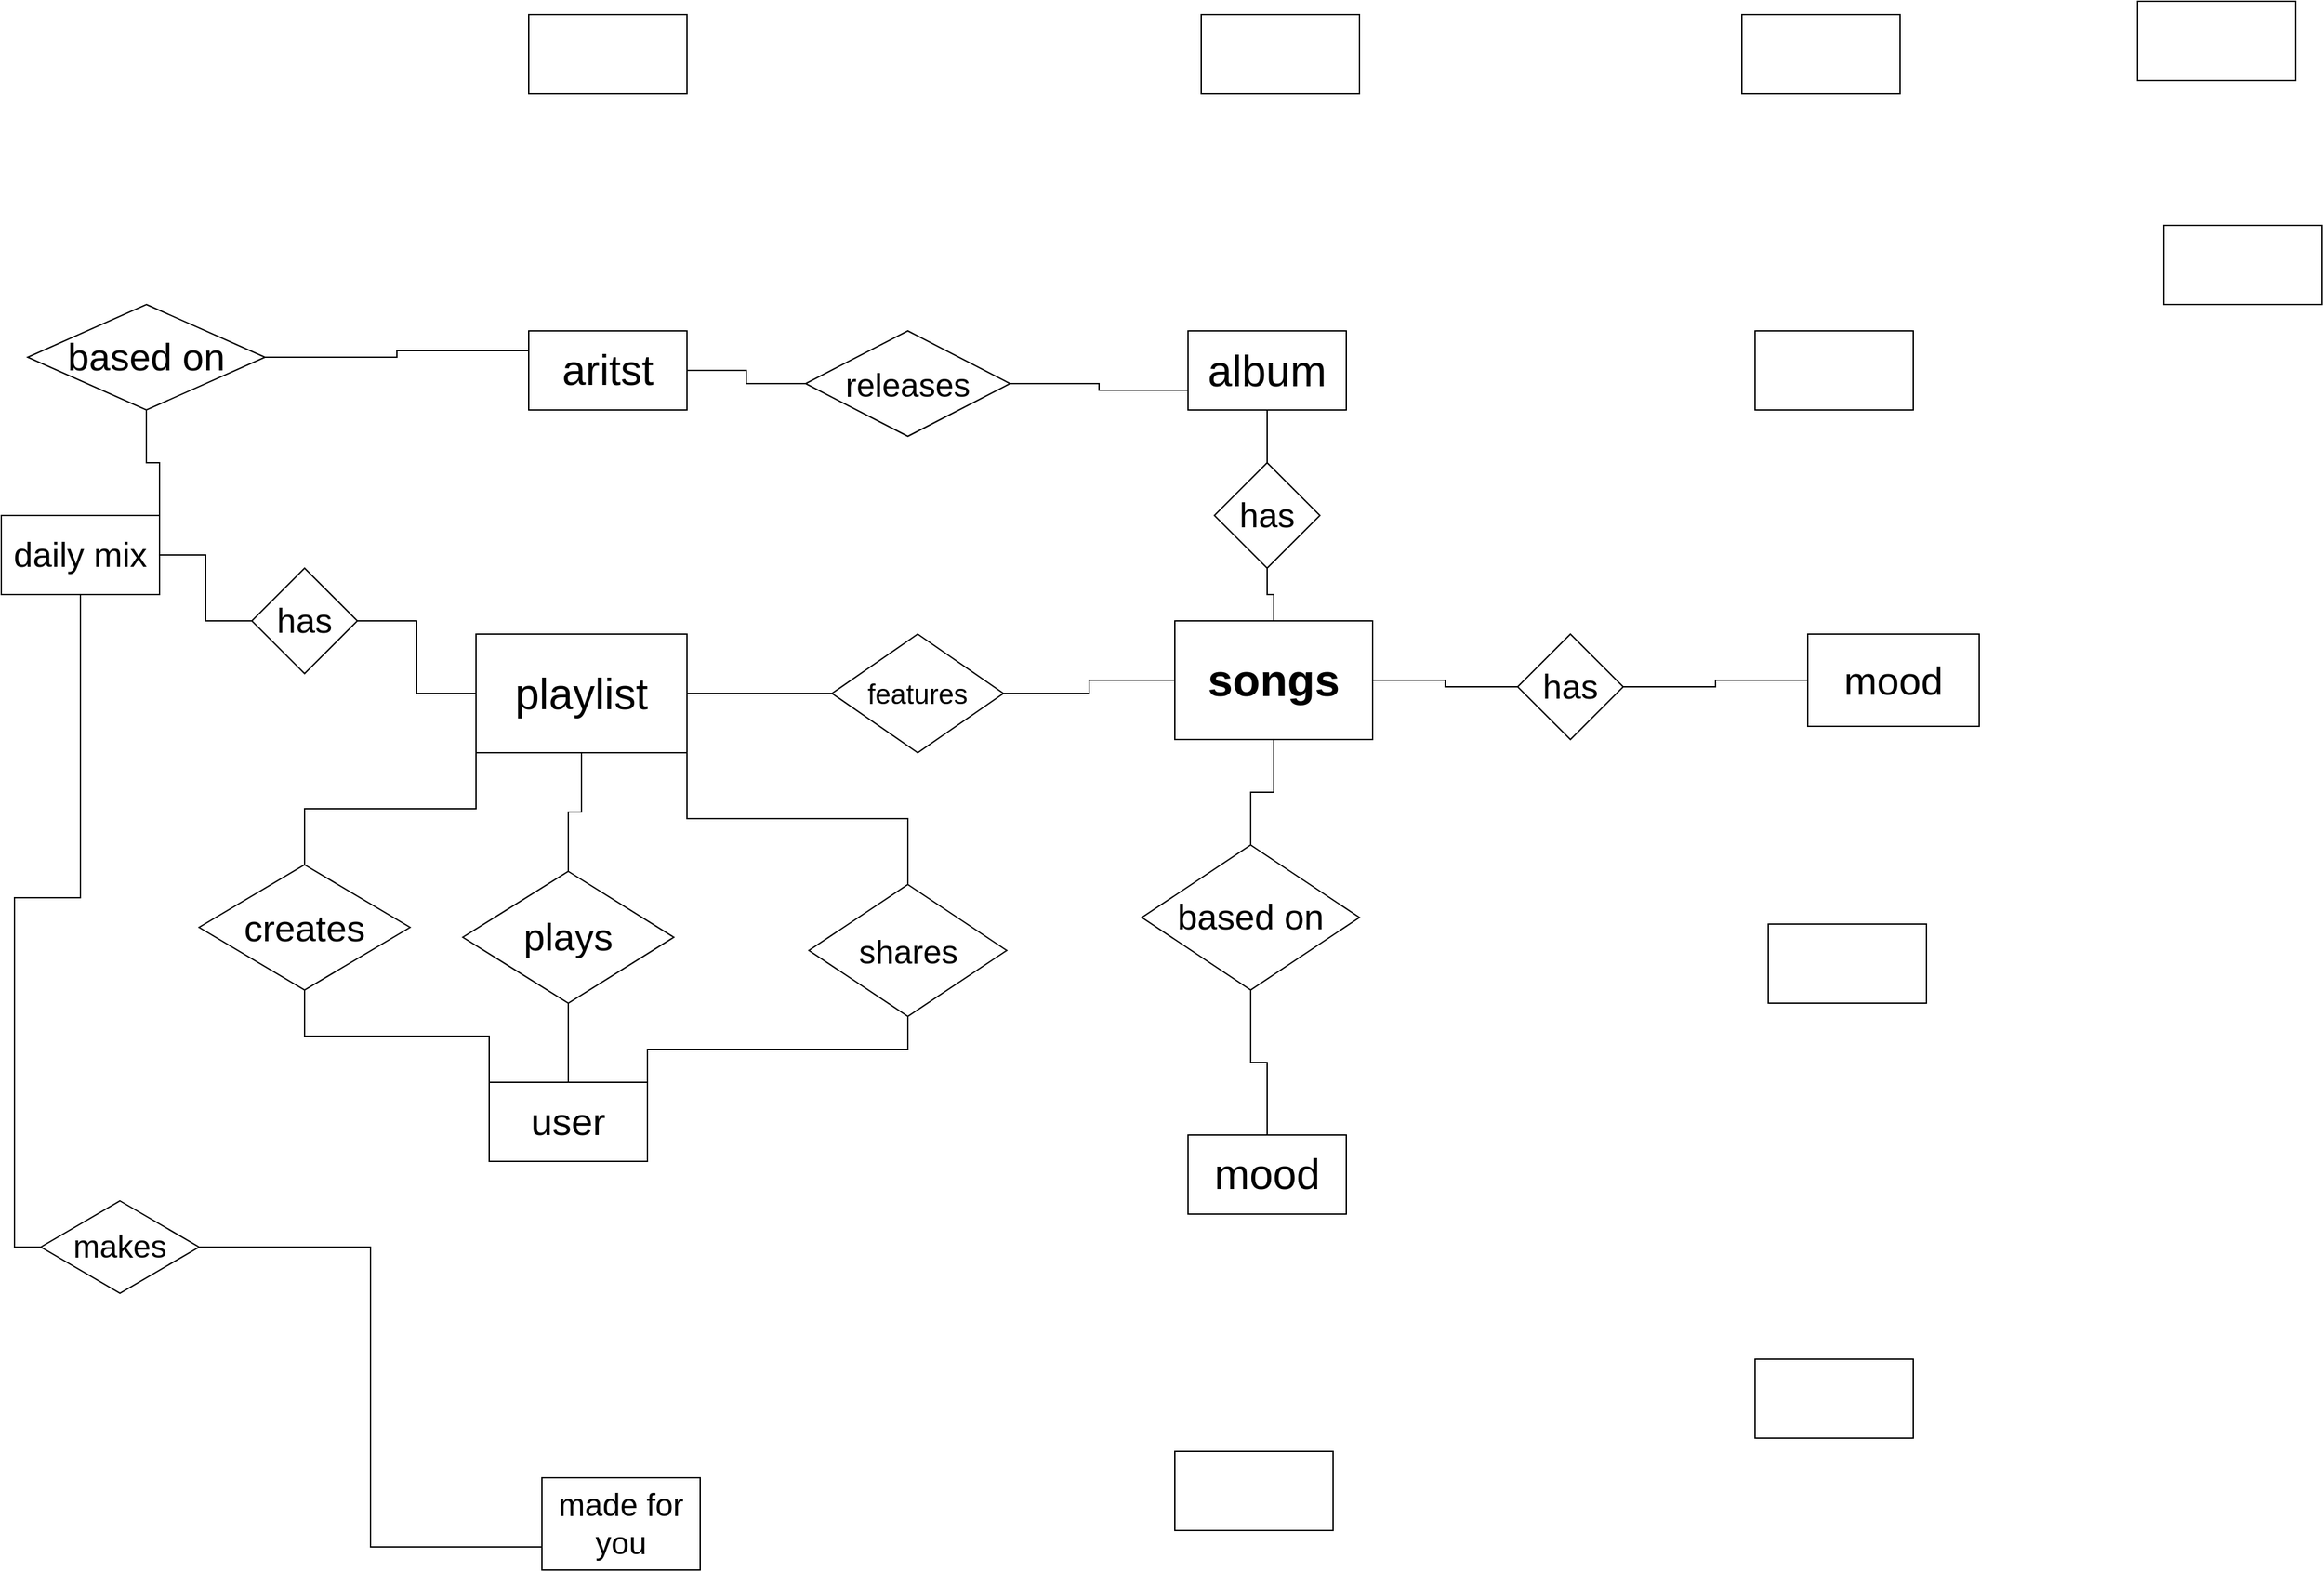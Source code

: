 <mxfile version="13.7.3" type="github">
  <diagram id="R2lEEEUBdFMjLlhIrx00" name="Page-1">
    <mxGraphModel dx="1736" dy="1036" grid="1" gridSize="10" guides="1" tooltips="1" connect="1" arrows="1" fold="1" page="1" pageScale="1" pageWidth="6000" pageHeight="4000" math="0" shadow="0" extFonts="Permanent Marker^https://fonts.googleapis.com/css?family=Permanent+Marker">
      <root>
        <mxCell id="0" />
        <mxCell id="1" parent="0" />
        <mxCell id="SyLdga9zzhKKT4LGNAI1-1" value="" style="rounded=0;whiteSpace=wrap;html=1;" vertex="1" parent="1">
          <mxGeometry x="1760" y="180" width="120" height="60" as="geometry" />
        </mxCell>
        <mxCell id="SyLdga9zzhKKT4LGNAI1-30" style="edgeStyle=orthogonalEdgeStyle;rounded=0;orthogonalLoop=1;jettySize=auto;html=1;exitX=0.5;exitY=1;exitDx=0;exitDy=0;startArrow=none;startFill=0;endArrow=none;endFill=0;" edge="1" parent="1" source="SyLdga9zzhKKT4LGNAI1-2" target="SyLdga9zzhKKT4LGNAI1-29">
          <mxGeometry relative="1" as="geometry" />
        </mxCell>
        <mxCell id="SyLdga9zzhKKT4LGNAI1-2" value="&lt;font style=&quot;font-size: 33px&quot;&gt;album&lt;/font&gt;" style="rounded=0;whiteSpace=wrap;html=1;" vertex="1" parent="1">
          <mxGeometry x="1040" y="430" width="120" height="60" as="geometry" />
        </mxCell>
        <mxCell id="SyLdga9zzhKKT4LGNAI1-42" style="edgeStyle=orthogonalEdgeStyle;rounded=0;orthogonalLoop=1;jettySize=auto;html=1;exitX=1;exitY=0;exitDx=0;exitDy=0;startArrow=none;startFill=0;endArrow=none;endFill=0;" edge="1" parent="1" source="SyLdga9zzhKKT4LGNAI1-3" target="SyLdga9zzhKKT4LGNAI1-41">
          <mxGeometry relative="1" as="geometry" />
        </mxCell>
        <mxCell id="SyLdga9zzhKKT4LGNAI1-45" style="edgeStyle=orthogonalEdgeStyle;rounded=0;orthogonalLoop=1;jettySize=auto;html=1;exitX=0.5;exitY=1;exitDx=0;exitDy=0;entryX=0;entryY=0.5;entryDx=0;entryDy=0;startArrow=none;startFill=0;endArrow=none;endFill=0;" edge="1" parent="1" source="SyLdga9zzhKKT4LGNAI1-3" target="SyLdga9zzhKKT4LGNAI1-44">
          <mxGeometry relative="1" as="geometry" />
        </mxCell>
        <mxCell id="SyLdga9zzhKKT4LGNAI1-3" value="&lt;font style=&quot;font-size: 26px&quot;&gt;daily mix&lt;br&gt;&lt;/font&gt;" style="rounded=0;whiteSpace=wrap;html=1;" vertex="1" parent="1">
          <mxGeometry x="140" y="570" width="120" height="60" as="geometry" />
        </mxCell>
        <mxCell id="SyLdga9zzhKKT4LGNAI1-50" style="edgeStyle=orthogonalEdgeStyle;rounded=0;orthogonalLoop=1;jettySize=auto;html=1;exitX=0.5;exitY=0;exitDx=0;exitDy=0;entryX=0.5;entryY=1;entryDx=0;entryDy=0;startArrow=none;startFill=0;endArrow=none;endFill=0;" edge="1" parent="1" source="SyLdga9zzhKKT4LGNAI1-4" target="SyLdga9zzhKKT4LGNAI1-48">
          <mxGeometry relative="1" as="geometry" />
        </mxCell>
        <mxCell id="SyLdga9zzhKKT4LGNAI1-51" style="edgeStyle=orthogonalEdgeStyle;rounded=0;orthogonalLoop=1;jettySize=auto;html=1;exitX=0;exitY=0;exitDx=0;exitDy=0;entryX=0.5;entryY=1;entryDx=0;entryDy=0;startArrow=none;startFill=0;endArrow=none;endFill=0;" edge="1" parent="1" source="SyLdga9zzhKKT4LGNAI1-4" target="SyLdga9zzhKKT4LGNAI1-47">
          <mxGeometry relative="1" as="geometry" />
        </mxCell>
        <mxCell id="SyLdga9zzhKKT4LGNAI1-52" style="edgeStyle=orthogonalEdgeStyle;rounded=0;orthogonalLoop=1;jettySize=auto;html=1;exitX=1;exitY=0;exitDx=0;exitDy=0;startArrow=none;startFill=0;endArrow=none;endFill=0;" edge="1" parent="1" source="SyLdga9zzhKKT4LGNAI1-4" target="SyLdga9zzhKKT4LGNAI1-49">
          <mxGeometry relative="1" as="geometry" />
        </mxCell>
        <mxCell id="SyLdga9zzhKKT4LGNAI1-4" value="&lt;font style=&quot;font-size: 29px&quot;&gt;user&lt;/font&gt;" style="rounded=0;whiteSpace=wrap;html=1;" vertex="1" parent="1">
          <mxGeometry x="510" y="1000" width="120" height="60" as="geometry" />
        </mxCell>
        <mxCell id="SyLdga9zzhKKT4LGNAI1-5" value="" style="rounded=0;whiteSpace=wrap;html=1;" vertex="1" parent="1">
          <mxGeometry x="1470" y="1210" width="120" height="60" as="geometry" />
        </mxCell>
        <mxCell id="SyLdga9zzhKKT4LGNAI1-6" value="" style="rounded=0;whiteSpace=wrap;html=1;" vertex="1" parent="1">
          <mxGeometry x="1030" y="1280" width="120" height="60" as="geometry" />
        </mxCell>
        <mxCell id="SyLdga9zzhKKT4LGNAI1-7" value="&lt;font style=&quot;font-size: 24px&quot;&gt;made for you&lt;br&gt;&lt;/font&gt;" style="rounded=0;whiteSpace=wrap;html=1;" vertex="1" parent="1">
          <mxGeometry x="550" y="1300" width="120" height="70" as="geometry" />
        </mxCell>
        <mxCell id="SyLdga9zzhKKT4LGNAI1-8" value="" style="rounded=0;whiteSpace=wrap;html=1;" vertex="1" parent="1">
          <mxGeometry x="1480" y="880" width="120" height="60" as="geometry" />
        </mxCell>
        <mxCell id="SyLdga9zzhKKT4LGNAI1-9" value="&lt;font style=&quot;font-size: 32px&quot;&gt;mood&lt;/font&gt;" style="rounded=0;whiteSpace=wrap;html=1;" vertex="1" parent="1">
          <mxGeometry x="1040" y="1040" width="120" height="60" as="geometry" />
        </mxCell>
        <mxCell id="SyLdga9zzhKKT4LGNAI1-20" style="edgeStyle=orthogonalEdgeStyle;rounded=0;orthogonalLoop=1;jettySize=auto;html=1;exitX=1;exitY=0.5;exitDx=0;exitDy=0;entryX=0;entryY=0.5;entryDx=0;entryDy=0;startArrow=none;startFill=0;endArrow=none;endFill=0;" edge="1" parent="1" source="SyLdga9zzhKKT4LGNAI1-10" target="SyLdga9zzhKKT4LGNAI1-19">
          <mxGeometry relative="1" as="geometry" />
        </mxCell>
        <mxCell id="SyLdga9zzhKKT4LGNAI1-23" style="edgeStyle=orthogonalEdgeStyle;rounded=0;orthogonalLoop=1;jettySize=auto;html=1;exitX=0;exitY=0.5;exitDx=0;exitDy=0;entryX=1;entryY=0.5;entryDx=0;entryDy=0;startArrow=none;startFill=0;endArrow=none;endFill=0;" edge="1" parent="1" source="SyLdga9zzhKKT4LGNAI1-10" target="SyLdga9zzhKKT4LGNAI1-22">
          <mxGeometry relative="1" as="geometry" />
        </mxCell>
        <mxCell id="SyLdga9zzhKKT4LGNAI1-34" style="edgeStyle=orthogonalEdgeStyle;rounded=0;orthogonalLoop=1;jettySize=auto;html=1;exitX=0.5;exitY=1;exitDx=0;exitDy=0;entryX=0.5;entryY=0;entryDx=0;entryDy=0;startArrow=none;startFill=0;endArrow=none;endFill=0;" edge="1" parent="1" source="SyLdga9zzhKKT4LGNAI1-10" target="SyLdga9zzhKKT4LGNAI1-32">
          <mxGeometry relative="1" as="geometry" />
        </mxCell>
        <mxCell id="SyLdga9zzhKKT4LGNAI1-10" value="&lt;b&gt;&lt;font style=&quot;font-size: 34px&quot;&gt;songs&lt;/font&gt;&lt;/b&gt;" style="rounded=0;whiteSpace=wrap;html=1;" vertex="1" parent="1">
          <mxGeometry x="1030" y="650" width="150" height="90" as="geometry" />
        </mxCell>
        <mxCell id="SyLdga9zzhKKT4LGNAI1-11" value="&lt;font style=&quot;font-size: 30px&quot;&gt;mood&lt;/font&gt;" style="rounded=0;whiteSpace=wrap;html=1;" vertex="1" parent="1">
          <mxGeometry x="1510" y="660" width="130" height="70" as="geometry" />
        </mxCell>
        <mxCell id="SyLdga9zzhKKT4LGNAI1-39" style="edgeStyle=orthogonalEdgeStyle;rounded=0;orthogonalLoop=1;jettySize=auto;html=1;exitX=0;exitY=0.5;exitDx=0;exitDy=0;startArrow=none;startFill=0;endArrow=none;endFill=0;" edge="1" parent="1" source="SyLdga9zzhKKT4LGNAI1-12" target="SyLdga9zzhKKT4LGNAI1-38">
          <mxGeometry relative="1" as="geometry" />
        </mxCell>
        <mxCell id="SyLdga9zzhKKT4LGNAI1-12" value="&lt;font style=&quot;font-size: 33px&quot;&gt;playlist&lt;/font&gt;" style="rounded=0;whiteSpace=wrap;html=1;" vertex="1" parent="1">
          <mxGeometry x="500" y="660" width="160" height="90" as="geometry" />
        </mxCell>
        <mxCell id="SyLdga9zzhKKT4LGNAI1-13" value="" style="rounded=0;whiteSpace=wrap;html=1;" vertex="1" parent="1">
          <mxGeometry x="1470" y="430" width="120" height="60" as="geometry" />
        </mxCell>
        <mxCell id="SyLdga9zzhKKT4LGNAI1-14" value="" style="rounded=0;whiteSpace=wrap;html=1;" vertex="1" parent="1">
          <mxGeometry x="1780" y="350" width="120" height="60" as="geometry" />
        </mxCell>
        <mxCell id="SyLdga9zzhKKT4LGNAI1-26" style="edgeStyle=orthogonalEdgeStyle;rounded=0;orthogonalLoop=1;jettySize=auto;html=1;exitX=1;exitY=0.5;exitDx=0;exitDy=0;entryX=0;entryY=0.5;entryDx=0;entryDy=0;startArrow=none;startFill=0;endArrow=none;endFill=0;" edge="1" parent="1" source="SyLdga9zzhKKT4LGNAI1-15" target="SyLdga9zzhKKT4LGNAI1-25">
          <mxGeometry relative="1" as="geometry" />
        </mxCell>
        <mxCell id="SyLdga9zzhKKT4LGNAI1-15" value="&lt;font style=&quot;font-size: 32px&quot;&gt;aritst&lt;/font&gt;" style="rounded=0;whiteSpace=wrap;html=1;" vertex="1" parent="1">
          <mxGeometry x="540" y="430" width="120" height="60" as="geometry" />
        </mxCell>
        <mxCell id="SyLdga9zzhKKT4LGNAI1-16" value="" style="rounded=0;whiteSpace=wrap;html=1;" vertex="1" parent="1">
          <mxGeometry x="1460" y="190" width="120" height="60" as="geometry" />
        </mxCell>
        <mxCell id="SyLdga9zzhKKT4LGNAI1-17" value="" style="rounded=0;whiteSpace=wrap;html=1;" vertex="1" parent="1">
          <mxGeometry x="1050" y="190" width="120" height="60" as="geometry" />
        </mxCell>
        <mxCell id="SyLdga9zzhKKT4LGNAI1-18" value="" style="rounded=0;whiteSpace=wrap;html=1;" vertex="1" parent="1">
          <mxGeometry x="540" y="190" width="120" height="60" as="geometry" />
        </mxCell>
        <mxCell id="SyLdga9zzhKKT4LGNAI1-21" style="edgeStyle=orthogonalEdgeStyle;rounded=0;orthogonalLoop=1;jettySize=auto;html=1;exitX=1;exitY=0.5;exitDx=0;exitDy=0;startArrow=none;startFill=0;endArrow=none;endFill=0;" edge="1" parent="1" source="SyLdga9zzhKKT4LGNAI1-19" target="SyLdga9zzhKKT4LGNAI1-11">
          <mxGeometry relative="1" as="geometry" />
        </mxCell>
        <mxCell id="SyLdga9zzhKKT4LGNAI1-19" value="&lt;font style=&quot;font-size: 26px&quot;&gt;has&lt;/font&gt;" style="rhombus;whiteSpace=wrap;html=1;" vertex="1" parent="1">
          <mxGeometry x="1290" y="660" width="80" height="80" as="geometry" />
        </mxCell>
        <mxCell id="SyLdga9zzhKKT4LGNAI1-24" style="edgeStyle=orthogonalEdgeStyle;rounded=0;orthogonalLoop=1;jettySize=auto;html=1;exitX=0;exitY=0.5;exitDx=0;exitDy=0;entryX=1;entryY=0.5;entryDx=0;entryDy=0;startArrow=none;startFill=0;endArrow=none;endFill=0;" edge="1" parent="1" source="SyLdga9zzhKKT4LGNAI1-22" target="SyLdga9zzhKKT4LGNAI1-12">
          <mxGeometry relative="1" as="geometry" />
        </mxCell>
        <mxCell id="SyLdga9zzhKKT4LGNAI1-22" value="&lt;font style=&quot;font-size: 21px&quot;&gt;features&lt;/font&gt;" style="rhombus;whiteSpace=wrap;html=1;" vertex="1" parent="1">
          <mxGeometry x="770" y="660" width="130" height="90" as="geometry" />
        </mxCell>
        <mxCell id="SyLdga9zzhKKT4LGNAI1-28" style="edgeStyle=orthogonalEdgeStyle;rounded=0;orthogonalLoop=1;jettySize=auto;html=1;exitX=1;exitY=0.5;exitDx=0;exitDy=0;entryX=0;entryY=0.75;entryDx=0;entryDy=0;startArrow=none;startFill=0;endArrow=none;endFill=0;" edge="1" parent="1" source="SyLdga9zzhKKT4LGNAI1-25" target="SyLdga9zzhKKT4LGNAI1-2">
          <mxGeometry relative="1" as="geometry" />
        </mxCell>
        <mxCell id="SyLdga9zzhKKT4LGNAI1-25" value="&lt;font style=&quot;font-size: 25px&quot;&gt;releases&lt;/font&gt;" style="rhombus;whiteSpace=wrap;html=1;" vertex="1" parent="1">
          <mxGeometry x="750" y="430" width="155" height="80" as="geometry" />
        </mxCell>
        <mxCell id="SyLdga9zzhKKT4LGNAI1-31" style="edgeStyle=orthogonalEdgeStyle;rounded=0;orthogonalLoop=1;jettySize=auto;html=1;exitX=0.5;exitY=1;exitDx=0;exitDy=0;entryX=0.5;entryY=0;entryDx=0;entryDy=0;startArrow=none;startFill=0;endArrow=none;endFill=0;" edge="1" parent="1" source="SyLdga9zzhKKT4LGNAI1-29" target="SyLdga9zzhKKT4LGNAI1-10">
          <mxGeometry relative="1" as="geometry" />
        </mxCell>
        <mxCell id="SyLdga9zzhKKT4LGNAI1-29" value="&lt;font style=&quot;font-size: 26px&quot;&gt;has&lt;/font&gt;" style="rhombus;whiteSpace=wrap;html=1;" vertex="1" parent="1">
          <mxGeometry x="1060" y="530" width="80" height="80" as="geometry" />
        </mxCell>
        <mxCell id="SyLdga9zzhKKT4LGNAI1-35" style="edgeStyle=orthogonalEdgeStyle;rounded=0;orthogonalLoop=1;jettySize=auto;html=1;exitX=0.5;exitY=1;exitDx=0;exitDy=0;startArrow=none;startFill=0;endArrow=none;endFill=0;" edge="1" parent="1" source="SyLdga9zzhKKT4LGNAI1-32" target="SyLdga9zzhKKT4LGNAI1-9">
          <mxGeometry relative="1" as="geometry" />
        </mxCell>
        <mxCell id="SyLdga9zzhKKT4LGNAI1-32" value="&lt;font style=&quot;font-size: 27px&quot;&gt;based on&lt;br&gt;&lt;/font&gt;" style="rhombus;whiteSpace=wrap;html=1;" vertex="1" parent="1">
          <mxGeometry x="1005" y="820" width="165" height="110" as="geometry" />
        </mxCell>
        <mxCell id="SyLdga9zzhKKT4LGNAI1-40" style="edgeStyle=orthogonalEdgeStyle;rounded=0;orthogonalLoop=1;jettySize=auto;html=1;exitX=0;exitY=0.5;exitDx=0;exitDy=0;entryX=1;entryY=0.5;entryDx=0;entryDy=0;startArrow=none;startFill=0;endArrow=none;endFill=0;" edge="1" parent="1" source="SyLdga9zzhKKT4LGNAI1-38" target="SyLdga9zzhKKT4LGNAI1-3">
          <mxGeometry relative="1" as="geometry" />
        </mxCell>
        <mxCell id="SyLdga9zzhKKT4LGNAI1-38" value="&lt;font style=&quot;font-size: 26px&quot;&gt;has&lt;/font&gt;" style="rhombus;whiteSpace=wrap;html=1;" vertex="1" parent="1">
          <mxGeometry x="330" y="610" width="80" height="80" as="geometry" />
        </mxCell>
        <mxCell id="SyLdga9zzhKKT4LGNAI1-43" style="edgeStyle=orthogonalEdgeStyle;rounded=0;orthogonalLoop=1;jettySize=auto;html=1;exitX=1;exitY=0.5;exitDx=0;exitDy=0;entryX=0;entryY=0.25;entryDx=0;entryDy=0;startArrow=none;startFill=0;endArrow=none;endFill=0;" edge="1" parent="1" source="SyLdga9zzhKKT4LGNAI1-41" target="SyLdga9zzhKKT4LGNAI1-15">
          <mxGeometry relative="1" as="geometry" />
        </mxCell>
        <mxCell id="SyLdga9zzhKKT4LGNAI1-41" value="&lt;font style=&quot;font-size: 29px&quot;&gt;based on&lt;br&gt;&lt;/font&gt;" style="rhombus;whiteSpace=wrap;html=1;" vertex="1" parent="1">
          <mxGeometry x="160" y="410" width="180" height="80" as="geometry" />
        </mxCell>
        <mxCell id="SyLdga9zzhKKT4LGNAI1-46" style="edgeStyle=orthogonalEdgeStyle;rounded=0;orthogonalLoop=1;jettySize=auto;html=1;exitX=1;exitY=0.5;exitDx=0;exitDy=0;entryX=0;entryY=0.75;entryDx=0;entryDy=0;startArrow=none;startFill=0;endArrow=none;endFill=0;" edge="1" parent="1" source="SyLdga9zzhKKT4LGNAI1-44" target="SyLdga9zzhKKT4LGNAI1-7">
          <mxGeometry relative="1" as="geometry" />
        </mxCell>
        <mxCell id="SyLdga9zzhKKT4LGNAI1-44" value="&lt;font style=&quot;font-size: 24px&quot;&gt;makes&lt;/font&gt;" style="rhombus;whiteSpace=wrap;html=1;" vertex="1" parent="1">
          <mxGeometry x="170" y="1090" width="120" height="70" as="geometry" />
        </mxCell>
        <mxCell id="SyLdga9zzhKKT4LGNAI1-53" style="edgeStyle=orthogonalEdgeStyle;rounded=0;orthogonalLoop=1;jettySize=auto;html=1;exitX=0.5;exitY=0;exitDx=0;exitDy=0;entryX=0;entryY=1;entryDx=0;entryDy=0;startArrow=none;startFill=0;endArrow=none;endFill=0;" edge="1" parent="1" source="SyLdga9zzhKKT4LGNAI1-47" target="SyLdga9zzhKKT4LGNAI1-12">
          <mxGeometry relative="1" as="geometry" />
        </mxCell>
        <mxCell id="SyLdga9zzhKKT4LGNAI1-47" value="&lt;font style=&quot;font-size: 28px&quot;&gt;creates&lt;/font&gt;" style="rhombus;whiteSpace=wrap;html=1;" vertex="1" parent="1">
          <mxGeometry x="290" y="835" width="160" height="95" as="geometry" />
        </mxCell>
        <mxCell id="SyLdga9zzhKKT4LGNAI1-55" style="edgeStyle=orthogonalEdgeStyle;rounded=0;orthogonalLoop=1;jettySize=auto;html=1;exitX=0.5;exitY=0;exitDx=0;exitDy=0;entryX=0.5;entryY=1;entryDx=0;entryDy=0;startArrow=none;startFill=0;endArrow=none;endFill=0;" edge="1" parent="1" source="SyLdga9zzhKKT4LGNAI1-48" target="SyLdga9zzhKKT4LGNAI1-12">
          <mxGeometry relative="1" as="geometry" />
        </mxCell>
        <mxCell id="SyLdga9zzhKKT4LGNAI1-48" value="&lt;font style=&quot;font-size: 29px&quot;&gt;plays&lt;/font&gt;" style="rhombus;whiteSpace=wrap;html=1;" vertex="1" parent="1">
          <mxGeometry x="490" y="840" width="160" height="100" as="geometry" />
        </mxCell>
        <mxCell id="SyLdga9zzhKKT4LGNAI1-56" style="edgeStyle=orthogonalEdgeStyle;rounded=0;orthogonalLoop=1;jettySize=auto;html=1;exitX=0.5;exitY=0;exitDx=0;exitDy=0;entryX=1;entryY=1;entryDx=0;entryDy=0;startArrow=none;startFill=0;endArrow=none;endFill=0;" edge="1" parent="1" source="SyLdga9zzhKKT4LGNAI1-49" target="SyLdga9zzhKKT4LGNAI1-12">
          <mxGeometry relative="1" as="geometry" />
        </mxCell>
        <mxCell id="SyLdga9zzhKKT4LGNAI1-49" value="&lt;font style=&quot;font-size: 25px&quot;&gt;shares&lt;/font&gt;" style="rhombus;whiteSpace=wrap;html=1;" vertex="1" parent="1">
          <mxGeometry x="752.5" y="850" width="150" height="100" as="geometry" />
        </mxCell>
      </root>
    </mxGraphModel>
  </diagram>
</mxfile>
